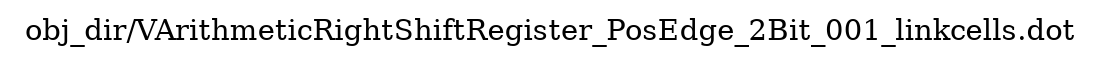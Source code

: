 digraph v3graph {
	graph	[label="obj_dir/VArithmeticRightShiftRegister_PosEdge_2Bit_001_linkcells.dot",
		 labelloc=t, labeljust=l,
		 //size="7.5,10",
		 rankdir=TB];
}
